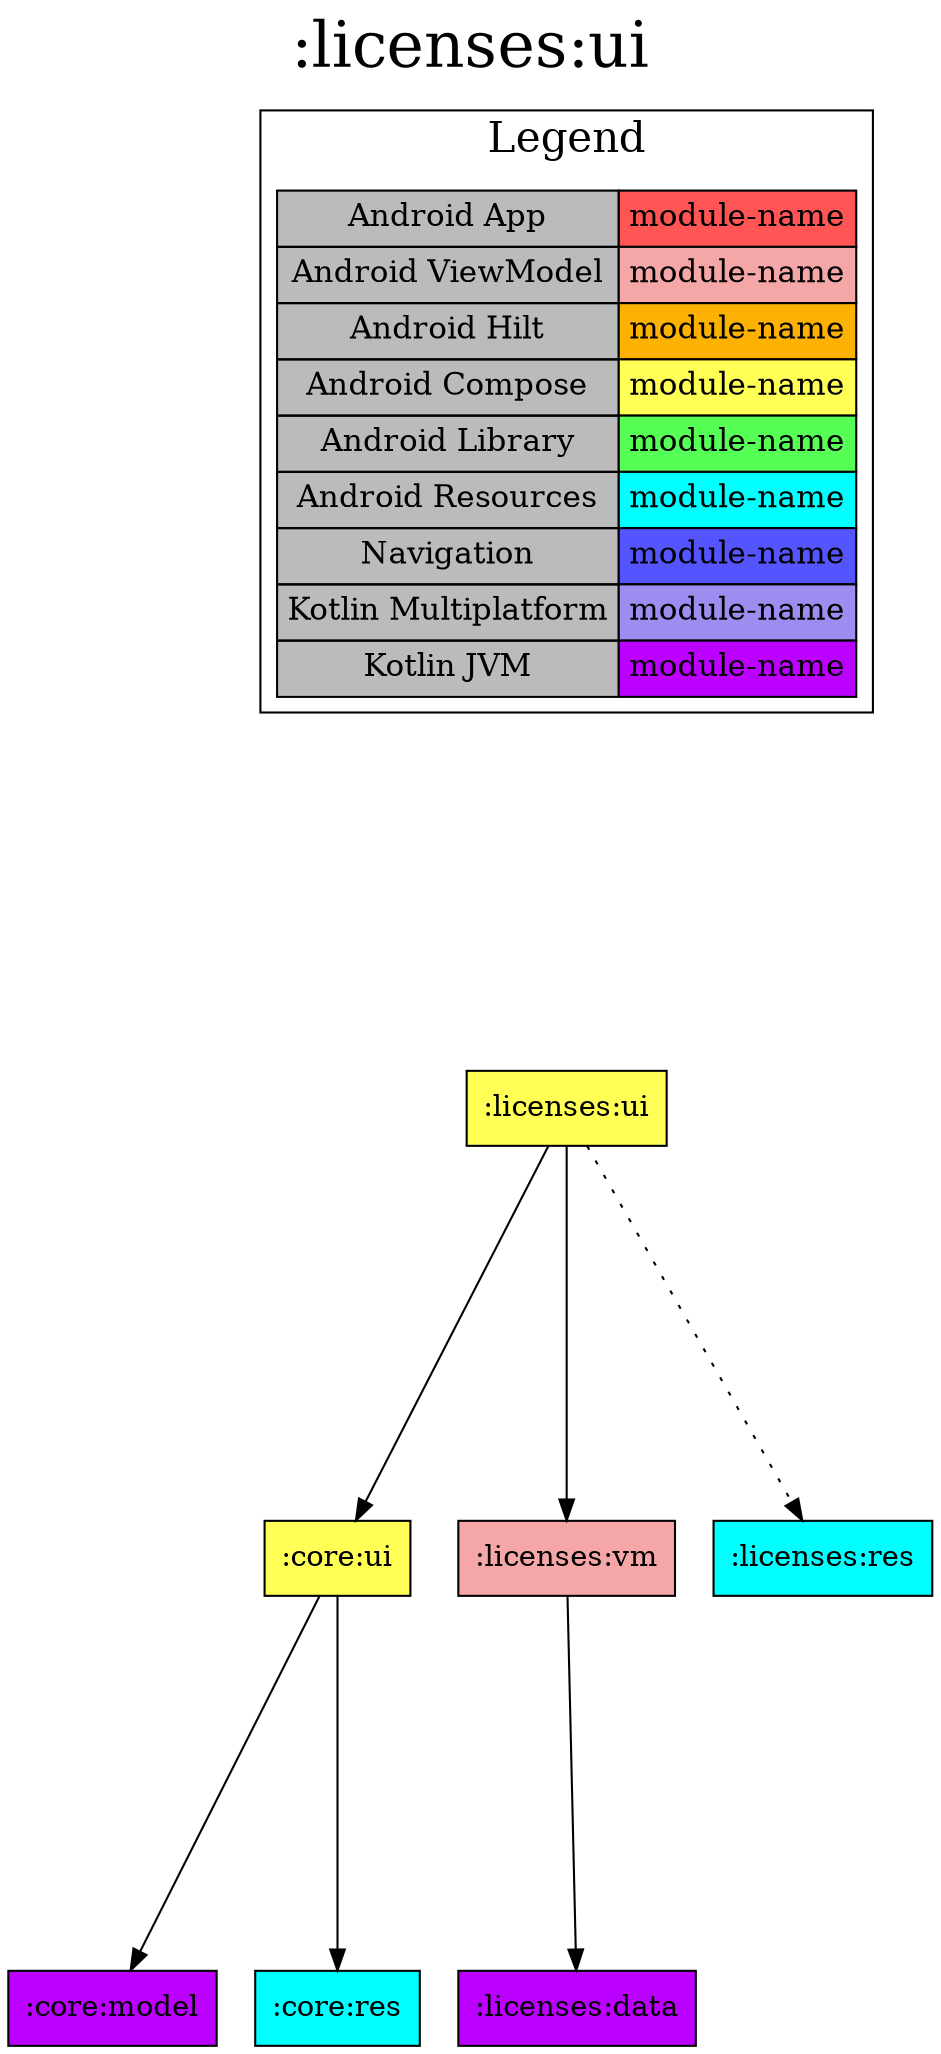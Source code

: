 digraph {
edge ["dir"="forward"]
graph ["dpi"="100","label"=":licenses:ui","labelloc"="t","fontsize"="30","ranksep"="2.5","rankdir"="TB"]
node ["style"="filled"]
":licenses:ui" ["fillcolor"="#FFFF55","shape"="box"]
":core:ui" ["fillcolor"="#FFFF55","shape"="box"]
":core:model" ["fillcolor"="#BB00FF","shape"="box"]
":core:res" ["fillcolor"="#00FFFF","shape"="box"]
":licenses:vm" ["fillcolor"="#F5A6A6","shape"="box"]
":licenses:data" ["fillcolor"="#BB00FF","shape"="box"]
":licenses:res" ["fillcolor"="#00FFFF","shape"="box"]
{
edge ["dir"="none"]
graph ["rank"="same"]
}
":licenses:ui" -> ":core:ui"
":licenses:ui" -> ":licenses:vm"
":licenses:ui" -> ":licenses:res" ["style"="dotted"]
":core:ui" -> ":core:model"
":core:ui" -> ":core:res"
":licenses:vm" -> ":licenses:data"
subgraph "cluster_legend" {
edge ["dir"="none"]
graph ["label"="Legend","fontsize"="20"]
"Legend" ["style"="filled","fillcolor"="#bbbbbb","shape"="none","margin"="0","fontsize"="15","label"=<
<TABLE BORDER="0" CELLBORDER="1" CELLSPACING="0" CELLPADDING="4">
<TR><TD>Android App</TD><TD BGCOLOR="#FF5555">module-name</TD></TR>
<TR><TD>Android ViewModel</TD><TD BGCOLOR="#F5A6A6">module-name</TD></TR>
<TR><TD>Android Hilt</TD><TD BGCOLOR="#FCB103">module-name</TD></TR>
<TR><TD>Android Compose</TD><TD BGCOLOR="#FFFF55">module-name</TD></TR>
<TR><TD>Android Library</TD><TD BGCOLOR="#55FF55">module-name</TD></TR>
<TR><TD>Android Resources</TD><TD BGCOLOR="#00FFFF">module-name</TD></TR>
<TR><TD>Navigation</TD><TD BGCOLOR="#5555FF">module-name</TD></TR>
<TR><TD>Kotlin Multiplatform</TD><TD BGCOLOR="#9D8DF1">module-name</TD></TR>
<TR><TD>Kotlin JVM</TD><TD BGCOLOR="#BB00FF">module-name</TD></TR>
</TABLE>
>]
} -> ":licenses:ui" ["style"="invis"]
}